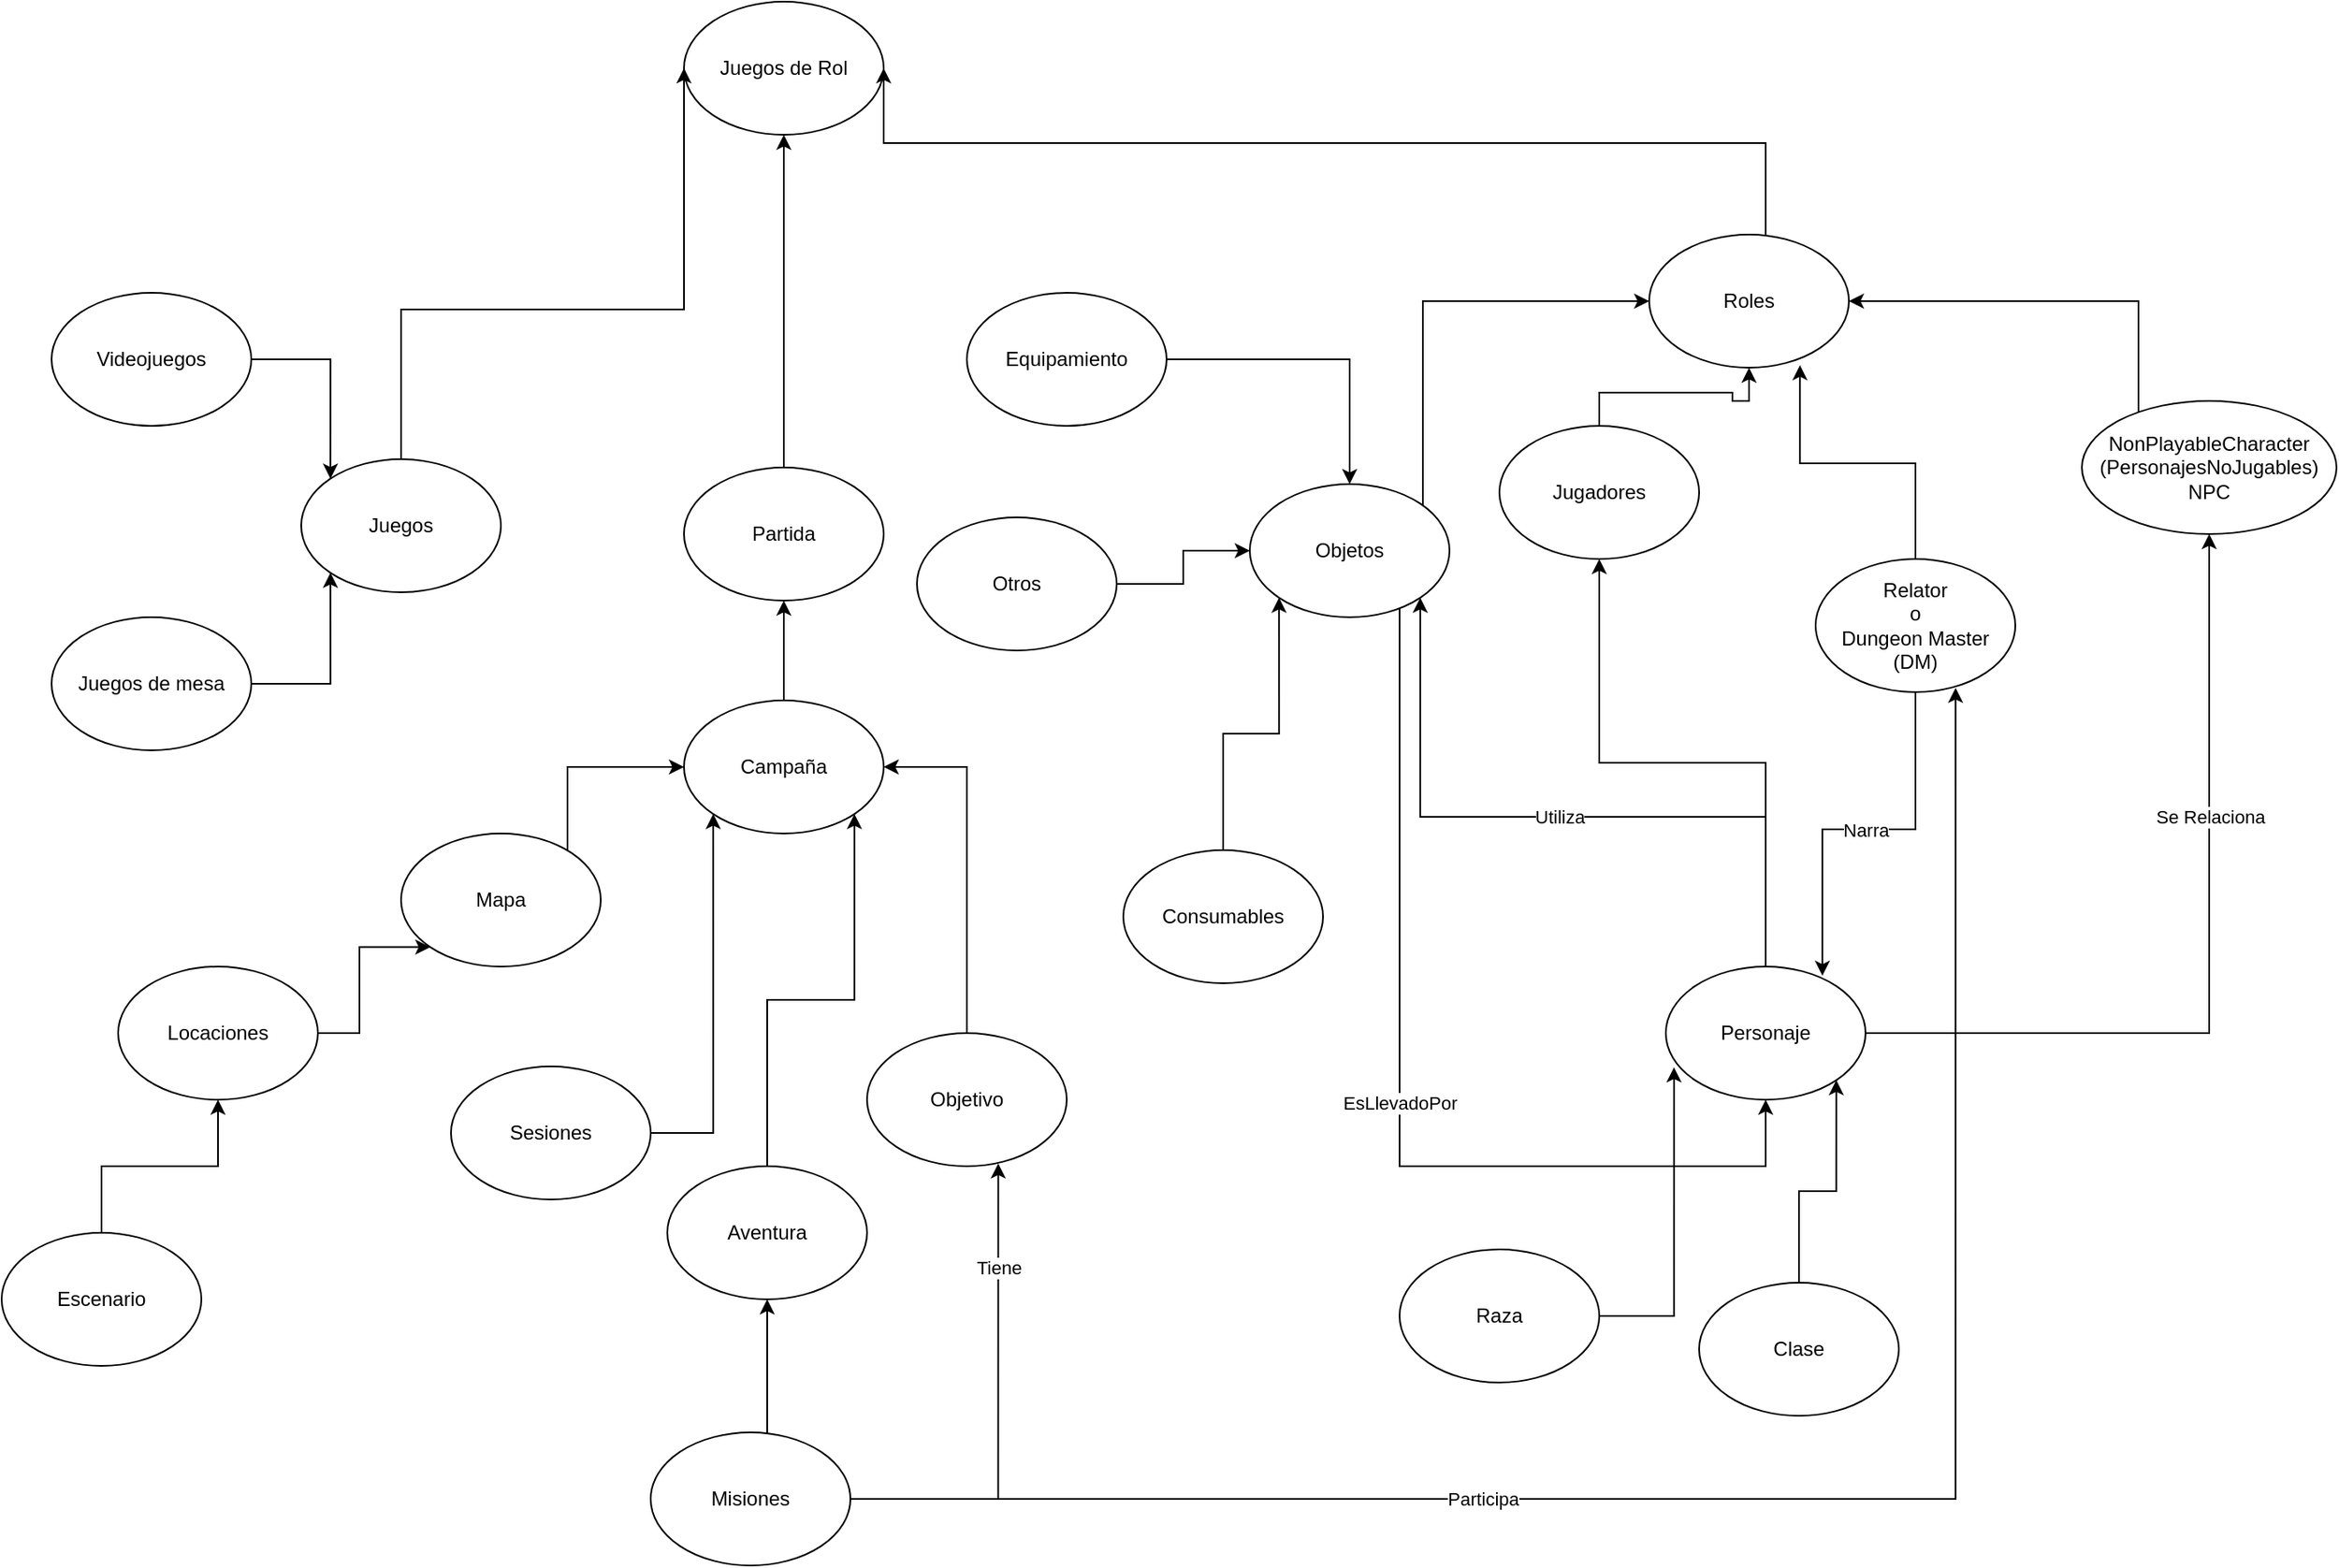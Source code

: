 <mxfile version="14.6.6" type="github"><diagram id="ILm2hmo1M7NyO-sgsOFn" name="Page-1"><mxGraphModel dx="2264" dy="1921" grid="1" gridSize="10" guides="1" tooltips="1" connect="1" arrows="1" fold="1" page="1" pageScale="1" pageWidth="827" pageHeight="1169" math="0" shadow="0"><root><mxCell id="0"/><mxCell id="1" parent="0"/><mxCell id="UJQYvrC97F9tNQ-9GaD7-1" value="&lt;div&gt;Juegos de Rol&lt;/div&gt;" style="ellipse;whiteSpace=wrap;html=1;" vertex="1" parent="1"><mxGeometry x="30" y="-10" width="120" height="80" as="geometry"/></mxCell><mxCell id="UJQYvrC97F9tNQ-9GaD7-5" style="edgeStyle=orthogonalEdgeStyle;rounded=0;orthogonalLoop=1;jettySize=auto;html=1;entryX=0.5;entryY=1;entryDx=0;entryDy=0;" edge="1" parent="1" source="UJQYvrC97F9tNQ-9GaD7-2" target="UJQYvrC97F9tNQ-9GaD7-1"><mxGeometry relative="1" as="geometry"/></mxCell><mxCell id="UJQYvrC97F9tNQ-9GaD7-2" value="&lt;div&gt;Partida&lt;/div&gt;" style="ellipse;whiteSpace=wrap;html=1;" vertex="1" parent="1"><mxGeometry x="30" y="270" width="120" height="80" as="geometry"/></mxCell><mxCell id="UJQYvrC97F9tNQ-9GaD7-4" style="edgeStyle=orthogonalEdgeStyle;rounded=0;orthogonalLoop=1;jettySize=auto;html=1;entryX=0;entryY=0.5;entryDx=0;entryDy=0;" edge="1" parent="1" source="UJQYvrC97F9tNQ-9GaD7-3" target="UJQYvrC97F9tNQ-9GaD7-1"><mxGeometry relative="1" as="geometry"><Array as="points"><mxPoint x="-140" y="175"/></Array></mxGeometry></mxCell><mxCell id="UJQYvrC97F9tNQ-9GaD7-3" value="&lt;div&gt;Juegos&lt;/div&gt;" style="ellipse;whiteSpace=wrap;html=1;" vertex="1" parent="1"><mxGeometry x="-200" y="265" width="120" height="80" as="geometry"/></mxCell><mxCell id="UJQYvrC97F9tNQ-9GaD7-9" style="edgeStyle=orthogonalEdgeStyle;rounded=0;orthogonalLoop=1;jettySize=auto;html=1;entryX=0;entryY=1;entryDx=0;entryDy=0;" edge="1" parent="1" source="UJQYvrC97F9tNQ-9GaD7-6" target="UJQYvrC97F9tNQ-9GaD7-3"><mxGeometry relative="1" as="geometry"/></mxCell><mxCell id="UJQYvrC97F9tNQ-9GaD7-6" value="&lt;div&gt;Juegos de mesa&lt;br&gt;&lt;/div&gt;" style="ellipse;whiteSpace=wrap;html=1;" vertex="1" parent="1"><mxGeometry x="-350" y="360" width="120" height="80" as="geometry"/></mxCell><mxCell id="UJQYvrC97F9tNQ-9GaD7-8" style="edgeStyle=orthogonalEdgeStyle;rounded=0;orthogonalLoop=1;jettySize=auto;html=1;entryX=0;entryY=0;entryDx=0;entryDy=0;" edge="1" parent="1" source="UJQYvrC97F9tNQ-9GaD7-7" target="UJQYvrC97F9tNQ-9GaD7-3"><mxGeometry relative="1" as="geometry"/></mxCell><mxCell id="UJQYvrC97F9tNQ-9GaD7-7" value="Videojuegos" style="ellipse;whiteSpace=wrap;html=1;" vertex="1" parent="1"><mxGeometry x="-350" y="165" width="120" height="80" as="geometry"/></mxCell><mxCell id="UJQYvrC97F9tNQ-9GaD7-27" style="edgeStyle=orthogonalEdgeStyle;rounded=0;orthogonalLoop=1;jettySize=auto;html=1;entryX=1;entryY=0.5;entryDx=0;entryDy=0;" edge="1" parent="1" source="UJQYvrC97F9tNQ-9GaD7-10" target="UJQYvrC97F9tNQ-9GaD7-1"><mxGeometry relative="1" as="geometry"><Array as="points"><mxPoint x="680" y="75"/></Array></mxGeometry></mxCell><mxCell id="UJQYvrC97F9tNQ-9GaD7-10" value="Roles" style="ellipse;whiteSpace=wrap;html=1;" vertex="1" parent="1"><mxGeometry x="610" y="130" width="120" height="80" as="geometry"/></mxCell><mxCell id="UJQYvrC97F9tNQ-9GaD7-25" style="edgeStyle=orthogonalEdgeStyle;rounded=0;orthogonalLoop=1;jettySize=auto;html=1;entryX=0;entryY=0.5;entryDx=0;entryDy=0;" edge="1" parent="1" source="UJQYvrC97F9tNQ-9GaD7-11" target="UJQYvrC97F9tNQ-9GaD7-10"><mxGeometry relative="1" as="geometry"><Array as="points"><mxPoint x="474" y="280"/></Array></mxGeometry></mxCell><mxCell id="UJQYvrC97F9tNQ-9GaD7-48" value="EsLlevadoPor" style="edgeStyle=orthogonalEdgeStyle;rounded=0;orthogonalLoop=1;jettySize=auto;html=1;" edge="1" parent="1" source="UJQYvrC97F9tNQ-9GaD7-11" target="UJQYvrC97F9tNQ-9GaD7-15"><mxGeometry relative="1" as="geometry"><Array as="points"><mxPoint x="460" y="690"/><mxPoint x="680" y="690"/></Array></mxGeometry></mxCell><mxCell id="UJQYvrC97F9tNQ-9GaD7-11" value="Objetos" style="ellipse;whiteSpace=wrap;html=1;" vertex="1" parent="1"><mxGeometry x="370" y="280" width="120" height="80" as="geometry"/></mxCell><mxCell id="UJQYvrC97F9tNQ-9GaD7-24" style="edgeStyle=orthogonalEdgeStyle;rounded=0;orthogonalLoop=1;jettySize=auto;html=1;entryX=0.5;entryY=1;entryDx=0;entryDy=0;" edge="1" parent="1" source="UJQYvrC97F9tNQ-9GaD7-12" target="UJQYvrC97F9tNQ-9GaD7-10"><mxGeometry relative="1" as="geometry"/></mxCell><mxCell id="UJQYvrC97F9tNQ-9GaD7-12" value="Jugadores" style="ellipse;whiteSpace=wrap;html=1;" vertex="1" parent="1"><mxGeometry x="520" y="245" width="120" height="80" as="geometry"/></mxCell><mxCell id="UJQYvrC97F9tNQ-9GaD7-23" style="edgeStyle=orthogonalEdgeStyle;rounded=0;orthogonalLoop=1;jettySize=auto;html=1;entryX=0.755;entryY=0.981;entryDx=0;entryDy=0;entryPerimeter=0;" edge="1" parent="1" source="UJQYvrC97F9tNQ-9GaD7-13" target="UJQYvrC97F9tNQ-9GaD7-10"><mxGeometry relative="1" as="geometry"/></mxCell><mxCell id="UJQYvrC97F9tNQ-9GaD7-44" value="Narra" style="edgeStyle=orthogonalEdgeStyle;rounded=0;orthogonalLoop=1;jettySize=auto;html=1;entryX=0.784;entryY=0.069;entryDx=0;entryDy=0;entryPerimeter=0;" edge="1" parent="1" source="UJQYvrC97F9tNQ-9GaD7-13" target="UJQYvrC97F9tNQ-9GaD7-15"><mxGeometry relative="1" as="geometry"/></mxCell><mxCell id="UJQYvrC97F9tNQ-9GaD7-13" value="&lt;div&gt;Relator&lt;/div&gt;&lt;div&gt;o&lt;/div&gt;&lt;div&gt;Dungeon Master&lt;/div&gt;&lt;div&gt;(DM)&lt;br&gt;&lt;/div&gt;" style="ellipse;whiteSpace=wrap;html=1;" vertex="1" parent="1"><mxGeometry x="710" y="325" width="120" height="80" as="geometry"/></mxCell><mxCell id="UJQYvrC97F9tNQ-9GaD7-26" style="edgeStyle=orthogonalEdgeStyle;rounded=0;orthogonalLoop=1;jettySize=auto;html=1;entryX=1;entryY=0.5;entryDx=0;entryDy=0;" edge="1" parent="1" source="UJQYvrC97F9tNQ-9GaD7-14" target="UJQYvrC97F9tNQ-9GaD7-10"><mxGeometry relative="1" as="geometry"><Array as="points"><mxPoint x="904" y="280"/></Array></mxGeometry></mxCell><mxCell id="UJQYvrC97F9tNQ-9GaD7-14" value="&lt;div&gt;NonPlayableCharacter&lt;/div&gt;&lt;div&gt;(PersonajesNoJugables)&lt;/div&gt;NPC" style="ellipse;whiteSpace=wrap;html=1;" vertex="1" parent="1"><mxGeometry x="870" y="230" width="153" height="80" as="geometry"/></mxCell><mxCell id="UJQYvrC97F9tNQ-9GaD7-22" style="edgeStyle=orthogonalEdgeStyle;rounded=0;orthogonalLoop=1;jettySize=auto;html=1;entryX=0.5;entryY=1;entryDx=0;entryDy=0;" edge="1" parent="1" source="UJQYvrC97F9tNQ-9GaD7-15" target="UJQYvrC97F9tNQ-9GaD7-12"><mxGeometry relative="1" as="geometry"/></mxCell><mxCell id="UJQYvrC97F9tNQ-9GaD7-43" value="Se Relaciona" style="edgeStyle=orthogonalEdgeStyle;rounded=0;orthogonalLoop=1;jettySize=auto;html=1;entryX=0.5;entryY=1;entryDx=0;entryDy=0;" edge="1" parent="1" source="UJQYvrC97F9tNQ-9GaD7-15" target="UJQYvrC97F9tNQ-9GaD7-14"><mxGeometry x="0.329" relative="1" as="geometry"><mxPoint as="offset"/></mxGeometry></mxCell><mxCell id="UJQYvrC97F9tNQ-9GaD7-45" value="Utiliza" style="edgeStyle=orthogonalEdgeStyle;rounded=0;orthogonalLoop=1;jettySize=auto;html=1;entryX=1;entryY=1;entryDx=0;entryDy=0;" edge="1" parent="1" source="UJQYvrC97F9tNQ-9GaD7-15" target="UJQYvrC97F9tNQ-9GaD7-11"><mxGeometry relative="1" as="geometry"><Array as="points"><mxPoint x="680" y="480"/><mxPoint x="472" y="480"/></Array></mxGeometry></mxCell><mxCell id="UJQYvrC97F9tNQ-9GaD7-15" value="Personaje" style="ellipse;whiteSpace=wrap;html=1;" vertex="1" parent="1"><mxGeometry x="620" y="570" width="120" height="80" as="geometry"/></mxCell><mxCell id="UJQYvrC97F9tNQ-9GaD7-50" style="edgeStyle=orthogonalEdgeStyle;rounded=0;orthogonalLoop=1;jettySize=auto;html=1;entryX=0;entryY=0.5;entryDx=0;entryDy=0;" edge="1" parent="1" source="UJQYvrC97F9tNQ-9GaD7-16" target="UJQYvrC97F9tNQ-9GaD7-11"><mxGeometry relative="1" as="geometry"/></mxCell><mxCell id="UJQYvrC97F9tNQ-9GaD7-16" value="&lt;div&gt;Otros&lt;/div&gt;" style="ellipse;whiteSpace=wrap;html=1;" vertex="1" parent="1"><mxGeometry x="170" y="300" width="120" height="80" as="geometry"/></mxCell><mxCell id="UJQYvrC97F9tNQ-9GaD7-47" style="edgeStyle=orthogonalEdgeStyle;rounded=0;orthogonalLoop=1;jettySize=auto;html=1;entryX=0.5;entryY=0;entryDx=0;entryDy=0;" edge="1" parent="1" source="UJQYvrC97F9tNQ-9GaD7-17" target="UJQYvrC97F9tNQ-9GaD7-11"><mxGeometry relative="1" as="geometry"/></mxCell><mxCell id="UJQYvrC97F9tNQ-9GaD7-17" value="Equipamiento" style="ellipse;whiteSpace=wrap;html=1;" vertex="1" parent="1"><mxGeometry x="200" y="165" width="120" height="80" as="geometry"/></mxCell><mxCell id="UJQYvrC97F9tNQ-9GaD7-20" style="edgeStyle=orthogonalEdgeStyle;rounded=0;orthogonalLoop=1;jettySize=auto;html=1;entryX=0;entryY=1;entryDx=0;entryDy=0;" edge="1" parent="1" source="UJQYvrC97F9tNQ-9GaD7-18" target="UJQYvrC97F9tNQ-9GaD7-11"><mxGeometry relative="1" as="geometry"/></mxCell><mxCell id="UJQYvrC97F9tNQ-9GaD7-18" value="Consumables" style="ellipse;whiteSpace=wrap;html=1;" vertex="1" parent="1"><mxGeometry x="294" y="500" width="120" height="80" as="geometry"/></mxCell><mxCell id="UJQYvrC97F9tNQ-9GaD7-51" style="edgeStyle=orthogonalEdgeStyle;rounded=0;orthogonalLoop=1;jettySize=auto;html=1;" edge="1" parent="1" source="UJQYvrC97F9tNQ-9GaD7-28" target="UJQYvrC97F9tNQ-9GaD7-2"><mxGeometry relative="1" as="geometry"/></mxCell><mxCell id="UJQYvrC97F9tNQ-9GaD7-28" value="Campaña" style="ellipse;whiteSpace=wrap;html=1;" vertex="1" parent="1"><mxGeometry x="30" y="410" width="120" height="80" as="geometry"/></mxCell><mxCell id="UJQYvrC97F9tNQ-9GaD7-36" style="edgeStyle=orthogonalEdgeStyle;rounded=0;orthogonalLoop=1;jettySize=auto;html=1;entryX=0;entryY=0.5;entryDx=0;entryDy=0;" edge="1" parent="1" source="UJQYvrC97F9tNQ-9GaD7-29" target="UJQYvrC97F9tNQ-9GaD7-28"><mxGeometry relative="1" as="geometry"><Array as="points"><mxPoint x="-40" y="450"/></Array></mxGeometry></mxCell><mxCell id="UJQYvrC97F9tNQ-9GaD7-29" value="Mapa" style="ellipse;whiteSpace=wrap;html=1;" vertex="1" parent="1"><mxGeometry x="-140" y="490" width="120" height="80" as="geometry"/></mxCell><mxCell id="UJQYvrC97F9tNQ-9GaD7-35" style="edgeStyle=orthogonalEdgeStyle;rounded=0;orthogonalLoop=1;jettySize=auto;html=1;entryX=0;entryY=1;entryDx=0;entryDy=0;" edge="1" parent="1" source="UJQYvrC97F9tNQ-9GaD7-30" target="UJQYvrC97F9tNQ-9GaD7-28"><mxGeometry relative="1" as="geometry"/></mxCell><mxCell id="UJQYvrC97F9tNQ-9GaD7-30" value="Sesiones" style="ellipse;whiteSpace=wrap;html=1;" vertex="1" parent="1"><mxGeometry x="-110" y="630" width="120" height="80" as="geometry"/></mxCell><mxCell id="UJQYvrC97F9tNQ-9GaD7-34" style="edgeStyle=orthogonalEdgeStyle;rounded=0;orthogonalLoop=1;jettySize=auto;html=1;entryX=1;entryY=1;entryDx=0;entryDy=0;" edge="1" parent="1" source="UJQYvrC97F9tNQ-9GaD7-31" target="UJQYvrC97F9tNQ-9GaD7-28"><mxGeometry relative="1" as="geometry"/></mxCell><mxCell id="UJQYvrC97F9tNQ-9GaD7-31" value="Aventura" style="ellipse;whiteSpace=wrap;html=1;" vertex="1" parent="1"><mxGeometry x="20" y="690" width="120" height="80" as="geometry"/></mxCell><mxCell id="UJQYvrC97F9tNQ-9GaD7-33" style="edgeStyle=orthogonalEdgeStyle;rounded=0;orthogonalLoop=1;jettySize=auto;html=1;entryX=1;entryY=0.5;entryDx=0;entryDy=0;" edge="1" parent="1" source="UJQYvrC97F9tNQ-9GaD7-32" target="UJQYvrC97F9tNQ-9GaD7-28"><mxGeometry relative="1" as="geometry"><Array as="points"><mxPoint x="200" y="450"/></Array></mxGeometry></mxCell><mxCell id="UJQYvrC97F9tNQ-9GaD7-32" value="Objetivo" style="ellipse;whiteSpace=wrap;html=1;" vertex="1" parent="1"><mxGeometry x="140" y="610" width="120" height="80" as="geometry"/></mxCell><mxCell id="UJQYvrC97F9tNQ-9GaD7-40" style="edgeStyle=orthogonalEdgeStyle;rounded=0;orthogonalLoop=1;jettySize=auto;html=1;entryX=0;entryY=1;entryDx=0;entryDy=0;" edge="1" parent="1" source="UJQYvrC97F9tNQ-9GaD7-38" target="UJQYvrC97F9tNQ-9GaD7-29"><mxGeometry relative="1" as="geometry"/></mxCell><mxCell id="UJQYvrC97F9tNQ-9GaD7-38" value="Locaciones" style="ellipse;whiteSpace=wrap;html=1;" vertex="1" parent="1"><mxGeometry x="-310" y="570" width="120" height="80" as="geometry"/></mxCell><mxCell id="UJQYvrC97F9tNQ-9GaD7-42" style="edgeStyle=orthogonalEdgeStyle;rounded=0;orthogonalLoop=1;jettySize=auto;html=1;" edge="1" parent="1" source="UJQYvrC97F9tNQ-9GaD7-41" target="UJQYvrC97F9tNQ-9GaD7-38"><mxGeometry relative="1" as="geometry"/></mxCell><mxCell id="UJQYvrC97F9tNQ-9GaD7-41" value="Escenario" style="ellipse;whiteSpace=wrap;html=1;" vertex="1" parent="1"><mxGeometry x="-380" y="730" width="120" height="80" as="geometry"/></mxCell><mxCell id="UJQYvrC97F9tNQ-9GaD7-55" style="edgeStyle=orthogonalEdgeStyle;rounded=0;orthogonalLoop=1;jettySize=auto;html=1;entryX=0.5;entryY=1;entryDx=0;entryDy=0;" edge="1" parent="1" source="UJQYvrC97F9tNQ-9GaD7-54" target="UJQYvrC97F9tNQ-9GaD7-31"><mxGeometry relative="1" as="geometry"><Array as="points"><mxPoint x="80" y="820"/><mxPoint x="80" y="820"/></Array></mxGeometry></mxCell><mxCell id="UJQYvrC97F9tNQ-9GaD7-60" style="edgeStyle=orthogonalEdgeStyle;rounded=0;orthogonalLoop=1;jettySize=auto;html=1;entryX=0.657;entryY=0.979;entryDx=0;entryDy=0;entryPerimeter=0;" edge="1" parent="1" source="UJQYvrC97F9tNQ-9GaD7-54" target="UJQYvrC97F9tNQ-9GaD7-32"><mxGeometry relative="1" as="geometry"/></mxCell><mxCell id="UJQYvrC97F9tNQ-9GaD7-62" value="Tiene" style="edgeLabel;html=1;align=center;verticalAlign=middle;resizable=0;points=[];" vertex="1" connectable="0" parent="UJQYvrC97F9tNQ-9GaD7-60"><mxGeometry x="0.571" relative="1" as="geometry"><mxPoint as="offset"/></mxGeometry></mxCell><mxCell id="UJQYvrC97F9tNQ-9GaD7-54" value="Misiones" style="ellipse;whiteSpace=wrap;html=1;" vertex="1" parent="1"><mxGeometry x="10" y="850" width="120" height="80" as="geometry"/></mxCell><mxCell id="UJQYvrC97F9tNQ-9GaD7-57" value="&lt;div&gt;Participa&lt;/div&gt;" style="edgeStyle=orthogonalEdgeStyle;rounded=0;orthogonalLoop=1;jettySize=auto;html=1;entryX=0.701;entryY=0.968;entryDx=0;entryDy=0;entryPerimeter=0;exitX=1;exitY=0.5;exitDx=0;exitDy=0;" edge="1" parent="1" source="UJQYvrC97F9tNQ-9GaD7-54" target="UJQYvrC97F9tNQ-9GaD7-13"><mxGeometry x="-0.34" relative="1" as="geometry"><mxPoint x="140.0" y="900.059" as="sourcePoint"/><mxPoint as="offset"/></mxGeometry></mxCell><mxCell id="UJQYvrC97F9tNQ-9GaD7-64" style="edgeStyle=orthogonalEdgeStyle;rounded=0;orthogonalLoop=1;jettySize=auto;html=1;entryX=1;entryY=1;entryDx=0;entryDy=0;" edge="1" parent="1" source="UJQYvrC97F9tNQ-9GaD7-63" target="UJQYvrC97F9tNQ-9GaD7-15"><mxGeometry relative="1" as="geometry"/></mxCell><mxCell id="UJQYvrC97F9tNQ-9GaD7-63" value="Clase" style="ellipse;whiteSpace=wrap;html=1;" vertex="1" parent="1"><mxGeometry x="640" y="760" width="120" height="80" as="geometry"/></mxCell><mxCell id="UJQYvrC97F9tNQ-9GaD7-67" style="edgeStyle=orthogonalEdgeStyle;rounded=0;orthogonalLoop=1;jettySize=auto;html=1;entryX=0.041;entryY=0.757;entryDx=0;entryDy=0;entryPerimeter=0;" edge="1" parent="1" source="UJQYvrC97F9tNQ-9GaD7-65" target="UJQYvrC97F9tNQ-9GaD7-15"><mxGeometry relative="1" as="geometry"/></mxCell><mxCell id="UJQYvrC97F9tNQ-9GaD7-65" value="Raza" style="ellipse;whiteSpace=wrap;html=1;" vertex="1" parent="1"><mxGeometry x="460" y="740" width="120" height="80" as="geometry"/></mxCell></root></mxGraphModel></diagram></mxfile>